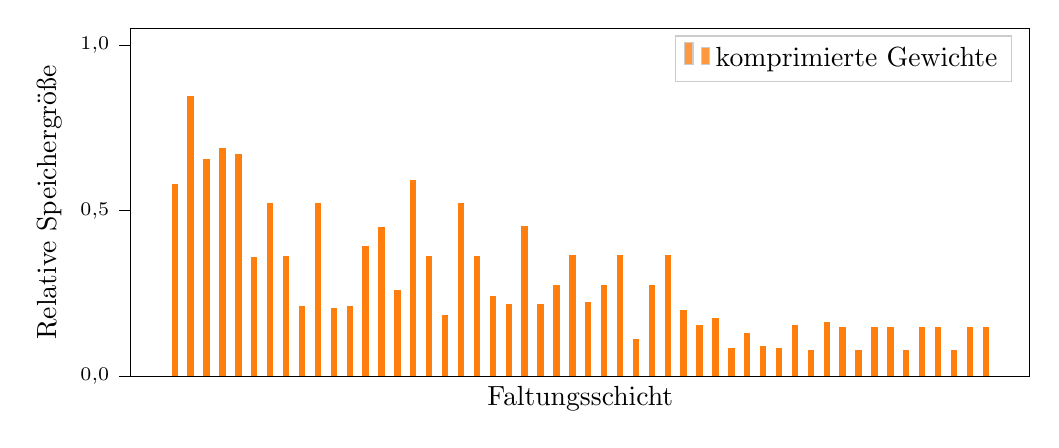 % This file was created with tikzplotlib v0.10.1.
\begin{tikzpicture}

\definecolor{darkgray176}{RGB}{176,176,176}
\definecolor{darkorange25512714}{RGB}{255,127,14}
\definecolor{lightgray204}{RGB}{204,204,204}
\definecolor{steelblue31119180}{RGB}{31,119,180}

\begin{axis}[
height=6cm,
legend cell align={left},
legend style={fill opacity=0.8, draw opacity=1, text opacity=1, draw=lightgray204},
tick align=outside,
tick pos=left,
width=13cm,
x grid style={darkgray176},
xlabel={Faltungsschicht},
xmin=-13.85, xmax=268.85,
xtick style={color=black},
xmajorticks=false,
y grid style={darkgray176},
ylabel={Relative Speichergröße},
ymin=0.0, ymax=1.05,
ytick style={color=black},
y tick label style={
    font=\scriptsize,
    /pgf/number format/.cd,
    use comma,
    fixed,
    fixed zerofill,
    precision=1,
    scaled ticks=false,
    /tikz/.cd
  },
]

\draw[draw=none,fill=darkorange25512714] (axis cs:-1.0,0.0) rectangle (axis cs:1.0,0.582);
\addlegendimage{ybar,ybar legend,draw=none,fill=darkorange25512714}
\addlegendentry{komprimierte Gewichte}

\draw[draw=none,fill=darkorange25512714] (axis cs:4.0,0.0) rectangle (axis cs:6.0,0.847);
\draw[draw=none,fill=darkorange25512714] (axis cs:9.0,0.0) rectangle (axis cs:11.0,0.656);
\draw[draw=none,fill=darkorange25512714] (axis cs:14.0,0.0) rectangle (axis cs:16.0,0.69);
\draw[draw=none,fill=darkorange25512714] (axis cs:19.0,0.0) rectangle (axis cs:21.0,0.671);
\draw[draw=none,fill=darkorange25512714] (axis cs:24.0,0.0) rectangle (axis cs:26.0,0.361);
\draw[draw=none,fill=darkorange25512714] (axis cs:29.0,0.0) rectangle (axis cs:31.0,0.523);
\draw[draw=none,fill=darkorange25512714] (axis cs:34.0,0.0) rectangle (axis cs:36.0,0.362);
\draw[draw=none,fill=darkorange25512714] (axis cs:39.0,0.0) rectangle (axis cs:41.0,0.212);
\draw[draw=none,fill=darkorange25512714] (axis cs:44.0,0.0) rectangle (axis cs:46.0,0.523);
\draw[draw=none,fill=darkorange25512714] (axis cs:49.0,0.0) rectangle (axis cs:51.0,0.207);
\draw[draw=none,fill=darkorange25512714] (axis cs:54.0,0.0) rectangle (axis cs:56.0,0.212);
\draw[draw=none,fill=darkorange25512714] (axis cs:59.0,0.0) rectangle (axis cs:61.0,0.392);
\draw[draw=none,fill=darkorange25512714] (axis cs:64.0,0.0) rectangle (axis cs:66.0,0.451);
\draw[draw=none,fill=darkorange25512714] (axis cs:69.0,0.0) rectangle (axis cs:71.0,0.262);
\draw[draw=none,fill=darkorange25512714] (axis cs:74.0,0.0) rectangle (axis cs:76.0,0.593);
\draw[draw=none,fill=darkorange25512714] (axis cs:79.0,0.0) rectangle (axis cs:81.0,0.362);
\draw[draw=none,fill=darkorange25512714] (axis cs:84.0,0.0) rectangle (axis cs:86.0,0.186);
\draw[draw=none,fill=darkorange25512714] (axis cs:89.0,0.0) rectangle (axis cs:91.0,0.523);
\draw[draw=none,fill=darkorange25512714] (axis cs:94.0,0.0) rectangle (axis cs:96.0,0.362);
\draw[draw=none,fill=darkorange25512714] (axis cs:99.0,0.0) rectangle (axis cs:101.0,0.243);
\draw[draw=none,fill=darkorange25512714] (axis cs:104.0,0.0) rectangle (axis cs:106.0,0.218);
\draw[draw=none,fill=darkorange25512714] (axis cs:109.0,0.0) rectangle (axis cs:111.0,0.455);
\draw[draw=none,fill=darkorange25512714] (axis cs:114.0,0.0) rectangle (axis cs:116.0,0.218);
\draw[draw=none,fill=darkorange25512714] (axis cs:119.0,0.0) rectangle (axis cs:121.0,0.275);
\draw[draw=none,fill=darkorange25512714] (axis cs:124.0,0.0) rectangle (axis cs:126.0,0.365);
\draw[draw=none,fill=darkorange25512714] (axis cs:129.0,0.0) rectangle (axis cs:131.0,0.225);
\draw[draw=none,fill=darkorange25512714] (axis cs:134.0,0.0) rectangle (axis cs:136.0,0.275);
\draw[draw=none,fill=darkorange25512714] (axis cs:139.0,0.0) rectangle (axis cs:141.0,0.365);
\draw[draw=none,fill=darkorange25512714] (axis cs:144.0,0.0) rectangle (axis cs:146.0,0.112);
\draw[draw=none,fill=darkorange25512714] (axis cs:149.0,0.0) rectangle (axis cs:151.0,0.275);
\draw[draw=none,fill=darkorange25512714] (axis cs:154.0,0.0) rectangle (axis cs:156.0,0.365);
\draw[draw=none,fill=darkorange25512714] (axis cs:159.0,0.0) rectangle (axis cs:161.0,0.2);
\draw[draw=none,fill=darkorange25512714] (axis cs:164.0,0.0) rectangle (axis cs:166.0,0.156);
\draw[draw=none,fill=darkorange25512714] (axis cs:169.0,0.0) rectangle (axis cs:171.0,0.176);
\draw[draw=none,fill=darkorange25512714] (axis cs:174.0,0.0) rectangle (axis cs:176.0,0.087);
\draw[draw=none,fill=darkorange25512714] (axis cs:179.0,0.0) rectangle (axis cs:181.0,0.131);
\draw[draw=none,fill=darkorange25512714] (axis cs:184.0,0.0) rectangle (axis cs:186.0,0.093);
\draw[draw=none,fill=darkorange25512714] (axis cs:189.0,0.0) rectangle (axis cs:191.0,0.087);
\draw[draw=none,fill=darkorange25512714] (axis cs:194.0,0.0) rectangle (axis cs:196.0,0.156);
\draw[draw=none,fill=darkorange25512714] (axis cs:199.0,0.0) rectangle (axis cs:201.0,0.079);
\draw[draw=none,fill=darkorange25512714] (axis cs:204.0,0.0) rectangle (axis cs:206.0,0.163);
\draw[draw=none,fill=darkorange25512714] (axis cs:209.0,0.0) rectangle (axis cs:211.0,0.15);
\draw[draw=none,fill=darkorange25512714] (axis cs:214.0,0.0) rectangle (axis cs:216.0,0.081);
\draw[draw=none,fill=darkorange25512714] (axis cs:219.0,0.0) rectangle (axis cs:221.0,0.15);
\draw[draw=none,fill=darkorange25512714] (axis cs:224.0,0.0) rectangle (axis cs:226.0,0.15);
\draw[draw=none,fill=darkorange25512714] (axis cs:229.0,0.0) rectangle (axis cs:231.0,0.081);
\draw[draw=none,fill=darkorange25512714] (axis cs:234.0,0.0) rectangle (axis cs:236.0,0.15);
\draw[draw=none,fill=darkorange25512714] (axis cs:239.0,0.0) rectangle (axis cs:241.0,0.15);
\draw[draw=none,fill=darkorange25512714] (axis cs:244.0,0.0) rectangle (axis cs:246.0,0.081);
\draw[draw=none,fill=darkorange25512714] (axis cs:249.0,0.0) rectangle (axis cs:251.0,0.15);
\draw[draw=none,fill=darkorange25512714] (axis cs:254.0,0.0) rectangle (axis cs:256.0,0.15);
\end{axis}

\end{tikzpicture}

